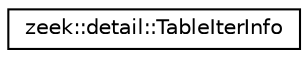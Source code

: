 digraph "Graphical Class Hierarchy"
{
 // LATEX_PDF_SIZE
  edge [fontname="Helvetica",fontsize="10",labelfontname="Helvetica",labelfontsize="10"];
  node [fontname="Helvetica",fontsize="10",shape=record];
  rankdir="LR";
  Node0 [label="zeek::detail::TableIterInfo",height=0.2,width=0.4,color="black", fillcolor="white", style="filled",URL="$db/d74/classzeek_1_1detail_1_1TableIterInfo.html",tooltip=" "];
}
